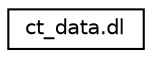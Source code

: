 digraph "Graphical Class Hierarchy"
{
  edge [fontname="Helvetica",fontsize="10",labelfontname="Helvetica",labelfontsize="10"];
  node [fontname="Helvetica",fontsize="10",shape=record];
  rankdir="LR";
  Node1 [label="ct_data.dl",height=0.2,width=0.4,color="black", fillcolor="white", style="filled",URL="$deflate_8h.html#unionct__data_8dl"];
}
